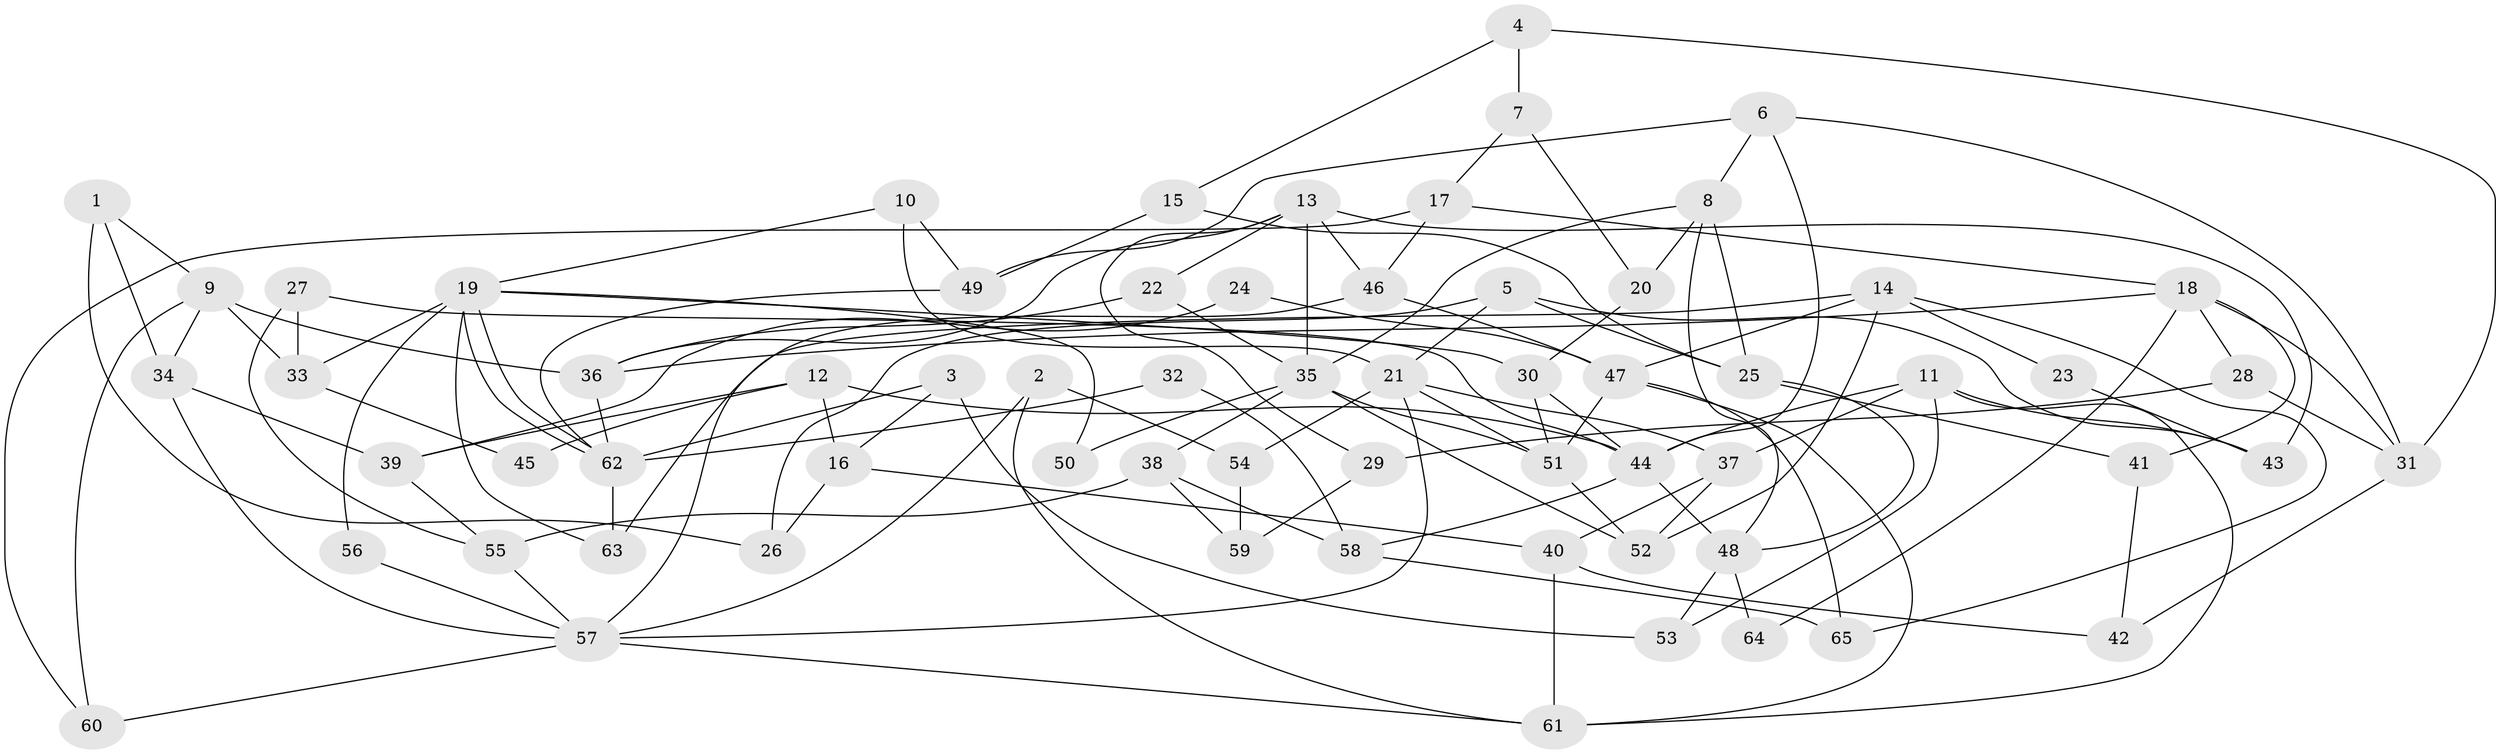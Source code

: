 // Generated by graph-tools (version 1.1) at 2025/26/03/09/25 03:26:20]
// undirected, 65 vertices, 130 edges
graph export_dot {
graph [start="1"]
  node [color=gray90,style=filled];
  1;
  2;
  3;
  4;
  5;
  6;
  7;
  8;
  9;
  10;
  11;
  12;
  13;
  14;
  15;
  16;
  17;
  18;
  19;
  20;
  21;
  22;
  23;
  24;
  25;
  26;
  27;
  28;
  29;
  30;
  31;
  32;
  33;
  34;
  35;
  36;
  37;
  38;
  39;
  40;
  41;
  42;
  43;
  44;
  45;
  46;
  47;
  48;
  49;
  50;
  51;
  52;
  53;
  54;
  55;
  56;
  57;
  58;
  59;
  60;
  61;
  62;
  63;
  64;
  65;
  1 -- 26;
  1 -- 34;
  1 -- 9;
  2 -- 57;
  2 -- 61;
  2 -- 54;
  3 -- 62;
  3 -- 53;
  3 -- 16;
  4 -- 15;
  4 -- 31;
  4 -- 7;
  5 -- 25;
  5 -- 21;
  5 -- 26;
  5 -- 43;
  6 -- 8;
  6 -- 44;
  6 -- 31;
  6 -- 49;
  7 -- 20;
  7 -- 17;
  8 -- 35;
  8 -- 48;
  8 -- 20;
  8 -- 25;
  9 -- 60;
  9 -- 33;
  9 -- 34;
  9 -- 36;
  10 -- 21;
  10 -- 49;
  10 -- 19;
  11 -- 44;
  11 -- 43;
  11 -- 37;
  11 -- 53;
  11 -- 61;
  12 -- 44;
  12 -- 39;
  12 -- 16;
  12 -- 45;
  13 -- 29;
  13 -- 36;
  13 -- 22;
  13 -- 35;
  13 -- 43;
  13 -- 46;
  14 -- 52;
  14 -- 63;
  14 -- 23;
  14 -- 47;
  14 -- 65;
  15 -- 49;
  15 -- 25;
  16 -- 26;
  16 -- 40;
  17 -- 46;
  17 -- 18;
  17 -- 60;
  18 -- 36;
  18 -- 28;
  18 -- 31;
  18 -- 41;
  18 -- 64;
  19 -- 62;
  19 -- 62;
  19 -- 30;
  19 -- 33;
  19 -- 50;
  19 -- 56;
  19 -- 63;
  20 -- 30;
  21 -- 51;
  21 -- 37;
  21 -- 54;
  21 -- 57;
  22 -- 35;
  22 -- 36;
  23 -- 43;
  24 -- 39;
  24 -- 47;
  25 -- 41;
  25 -- 48;
  27 -- 33;
  27 -- 55;
  27 -- 44;
  28 -- 31;
  28 -- 29;
  29 -- 59;
  30 -- 51;
  30 -- 44;
  31 -- 42;
  32 -- 58;
  32 -- 62;
  33 -- 45;
  34 -- 57;
  34 -- 39;
  35 -- 51;
  35 -- 38;
  35 -- 50;
  35 -- 52;
  36 -- 62;
  37 -- 40;
  37 -- 52;
  38 -- 58;
  38 -- 55;
  38 -- 59;
  39 -- 55;
  40 -- 61;
  40 -- 42;
  41 -- 42;
  44 -- 48;
  44 -- 58;
  46 -- 47;
  46 -- 57;
  47 -- 61;
  47 -- 51;
  47 -- 65;
  48 -- 53;
  48 -- 64;
  49 -- 62;
  51 -- 52;
  54 -- 59;
  55 -- 57;
  56 -- 57;
  57 -- 60;
  57 -- 61;
  58 -- 65;
  62 -- 63;
}
